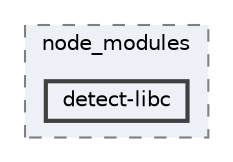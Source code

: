digraph "C:/Users/arisc/OneDrive/Documents/GitHub/FINAL/EcoEats-Project/node_modules/detect-libc"
{
 // LATEX_PDF_SIZE
  bgcolor="transparent";
  edge [fontname=Helvetica,fontsize=10,labelfontname=Helvetica,labelfontsize=10];
  node [fontname=Helvetica,fontsize=10,shape=box,height=0.2,width=0.4];
  compound=true
  subgraph clusterdir_5091f2b68170d33f954320199e2fed0a {
    graph [ bgcolor="#edf0f7", pencolor="grey50", label="node_modules", fontname=Helvetica,fontsize=10 style="filled,dashed", URL="dir_5091f2b68170d33f954320199e2fed0a.html",tooltip=""]
  dir_3e366aca1de57a564996c681b8f44e85 [label="detect-libc", fillcolor="#edf0f7", color="grey25", style="filled,bold", URL="dir_3e366aca1de57a564996c681b8f44e85.html",tooltip=""];
  }
}
